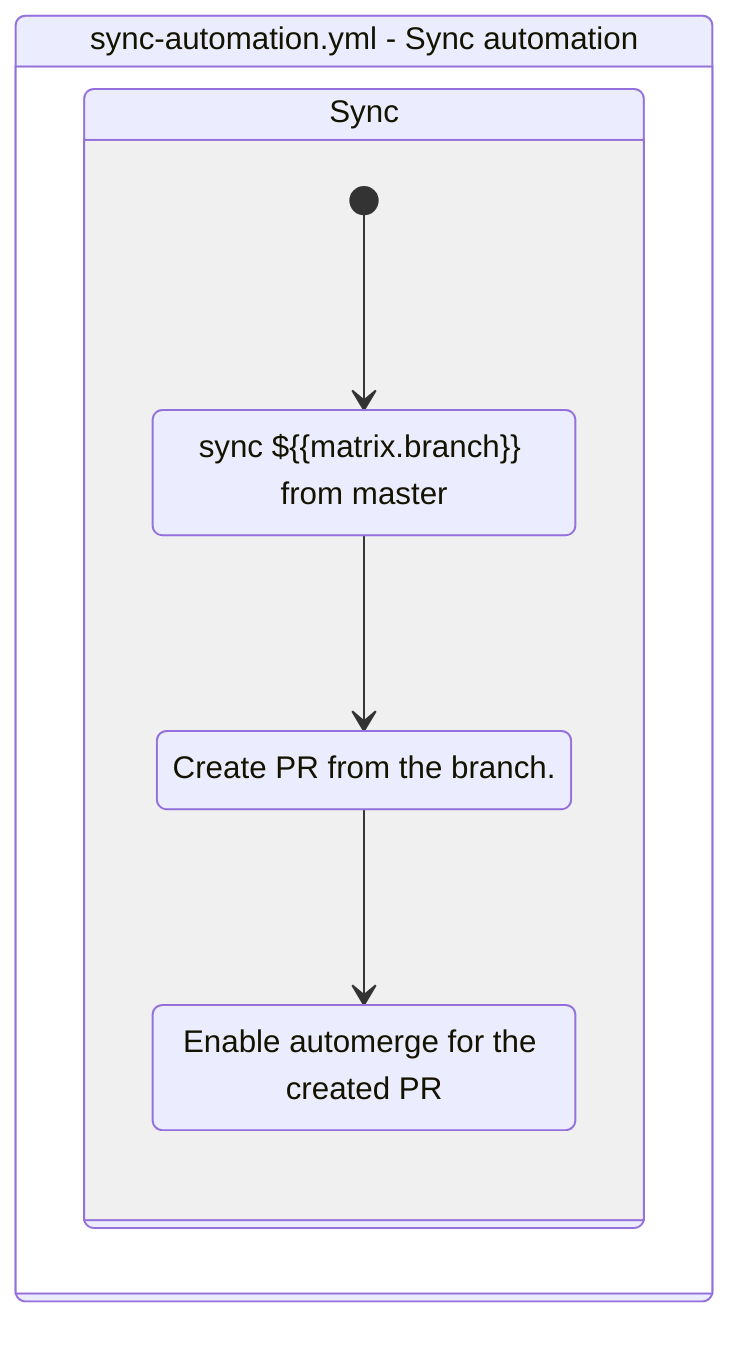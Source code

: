 stateDiagram-v2
    workflow : sync-automation.yml - Sync automation
    state workflow {
        sync: Sync
        state sync {
            [*] --> step1sync
            step1sync : sync ${{matrix.branch}} from master
            step1sync --> step2sync
            step2sync : Create PR from the branch.
            step2sync --> step3sync
            step3sync : Enable automerge for the created PR
        }
    }